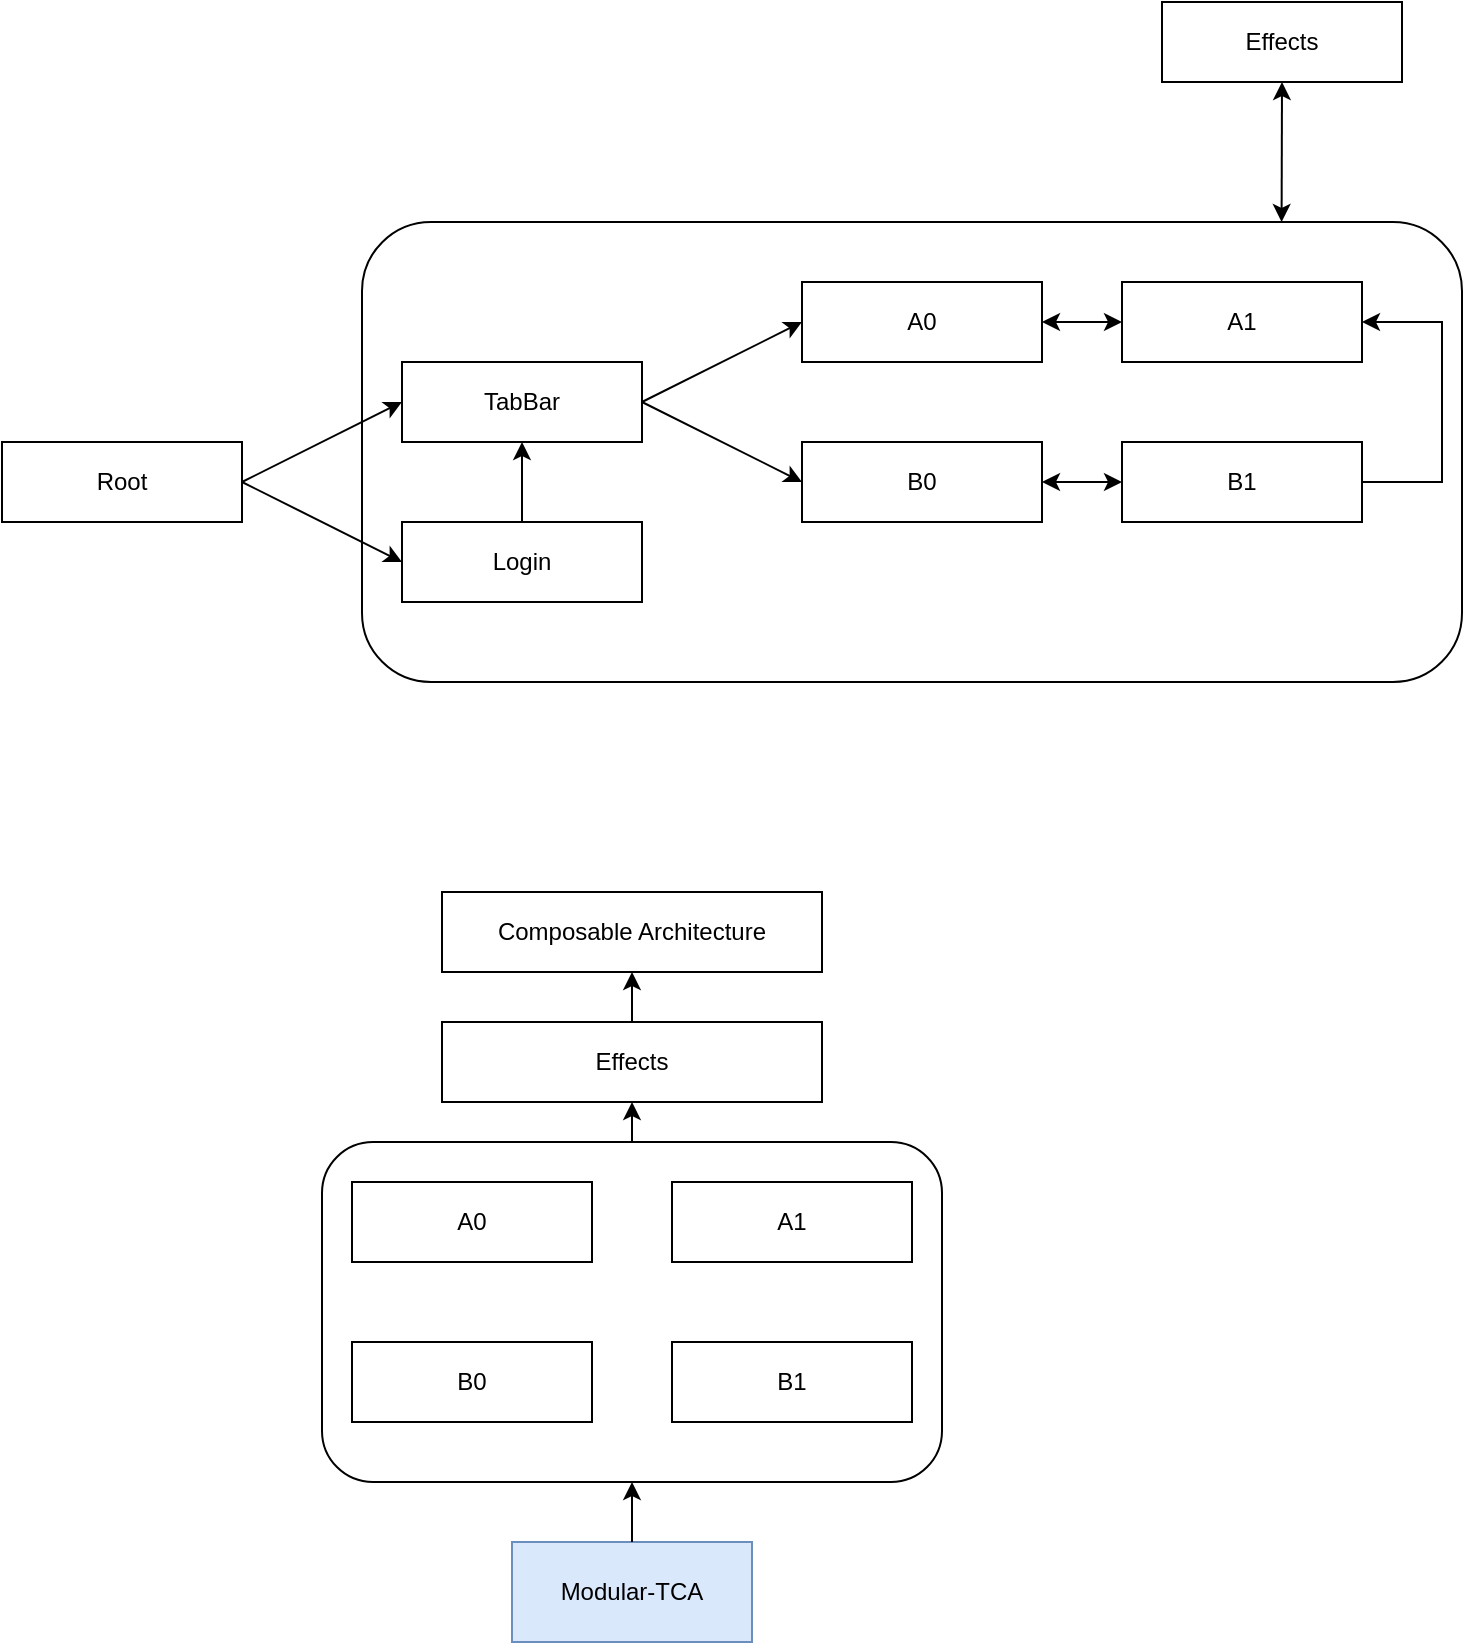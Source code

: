 <mxfile version="16.1.2" type="device"><diagram id="kerlzy1wfuVpNQahi-RU" name="페이지-1"><mxGraphModel dx="1106" dy="852" grid="1" gridSize="10" guides="1" tooltips="1" connect="1" arrows="1" fold="1" page="1" pageScale="1" pageWidth="827" pageHeight="1169" math="0" shadow="0"><root><mxCell id="0"/><mxCell id="1" parent="0"/><mxCell id="2cbw5xFGH3O0wZry9b7u-35" value="" style="rounded=1;whiteSpace=wrap;html=1;" parent="1" vertex="1"><mxGeometry x="240" y="670" width="310" height="170" as="geometry"/></mxCell><mxCell id="2cbw5xFGH3O0wZry9b7u-21" value="" style="rounded=1;whiteSpace=wrap;html=1;" parent="1" vertex="1"><mxGeometry x="260" y="210" width="550" height="230" as="geometry"/></mxCell><mxCell id="2cbw5xFGH3O0wZry9b7u-2" value="Root" style="rounded=0;whiteSpace=wrap;html=1;" parent="1" vertex="1"><mxGeometry x="80" y="320" width="120" height="40" as="geometry"/></mxCell><mxCell id="2cbw5xFGH3O0wZry9b7u-3" value="TabBar" style="rounded=0;whiteSpace=wrap;html=1;" parent="1" vertex="1"><mxGeometry x="280" y="280" width="120" height="40" as="geometry"/></mxCell><mxCell id="2cbw5xFGH3O0wZry9b7u-4" value="Login" style="rounded=0;whiteSpace=wrap;html=1;" parent="1" vertex="1"><mxGeometry x="280" y="360" width="120" height="40" as="geometry"/></mxCell><mxCell id="2cbw5xFGH3O0wZry9b7u-5" value="A0" style="rounded=0;whiteSpace=wrap;html=1;" parent="1" vertex="1"><mxGeometry x="480" y="240" width="120" height="40" as="geometry"/></mxCell><mxCell id="2cbw5xFGH3O0wZry9b7u-6" value="A1" style="rounded=0;whiteSpace=wrap;html=1;" parent="1" vertex="1"><mxGeometry x="640" y="240" width="120" height="40" as="geometry"/></mxCell><mxCell id="2cbw5xFGH3O0wZry9b7u-7" value="B0" style="rounded=0;whiteSpace=wrap;html=1;" parent="1" vertex="1"><mxGeometry x="480" y="320" width="120" height="40" as="geometry"/></mxCell><mxCell id="2cbw5xFGH3O0wZry9b7u-8" value="B1" style="rounded=0;whiteSpace=wrap;html=1;" parent="1" vertex="1"><mxGeometry x="640" y="320" width="120" height="40" as="geometry"/></mxCell><mxCell id="2cbw5xFGH3O0wZry9b7u-9" value="" style="endArrow=classic;html=1;rounded=0;exitX=1;exitY=0.5;exitDx=0;exitDy=0;entryX=0;entryY=0.5;entryDx=0;entryDy=0;" parent="1" source="2cbw5xFGH3O0wZry9b7u-2" target="2cbw5xFGH3O0wZry9b7u-3" edge="1"><mxGeometry width="50" height="50" relative="1" as="geometry"><mxPoint x="390" y="460" as="sourcePoint"/><mxPoint x="440" y="410" as="targetPoint"/></mxGeometry></mxCell><mxCell id="2cbw5xFGH3O0wZry9b7u-11" value="" style="endArrow=classic;html=1;rounded=0;exitX=1;exitY=0.5;exitDx=0;exitDy=0;entryX=0;entryY=0.5;entryDx=0;entryDy=0;" parent="1" source="2cbw5xFGH3O0wZry9b7u-3" target="2cbw5xFGH3O0wZry9b7u-5" edge="1"><mxGeometry width="50" height="50" relative="1" as="geometry"><mxPoint x="210" y="350" as="sourcePoint"/><mxPoint x="290" y="310" as="targetPoint"/></mxGeometry></mxCell><mxCell id="2cbw5xFGH3O0wZry9b7u-13" value="" style="endArrow=classic;html=1;rounded=0;exitX=1;exitY=0.5;exitDx=0;exitDy=0;entryX=0;entryY=0.5;entryDx=0;entryDy=0;" parent="1" source="2cbw5xFGH3O0wZry9b7u-2" target="2cbw5xFGH3O0wZry9b7u-4" edge="1"><mxGeometry width="50" height="50" relative="1" as="geometry"><mxPoint x="390" y="460" as="sourcePoint"/><mxPoint x="440" y="410" as="targetPoint"/></mxGeometry></mxCell><mxCell id="2cbw5xFGH3O0wZry9b7u-14" value="" style="endArrow=classic;html=1;rounded=0;exitX=0.5;exitY=0;exitDx=0;exitDy=0;entryX=0.5;entryY=1;entryDx=0;entryDy=0;" parent="1" source="2cbw5xFGH3O0wZry9b7u-4" target="2cbw5xFGH3O0wZry9b7u-3" edge="1"><mxGeometry width="50" height="50" relative="1" as="geometry"><mxPoint x="210" y="350" as="sourcePoint"/><mxPoint x="290" y="390" as="targetPoint"/></mxGeometry></mxCell><mxCell id="2cbw5xFGH3O0wZry9b7u-15" value="" style="endArrow=classic;html=1;rounded=0;exitX=1;exitY=0.5;exitDx=0;exitDy=0;entryX=0;entryY=0.5;entryDx=0;entryDy=0;" parent="1" source="2cbw5xFGH3O0wZry9b7u-3" target="2cbw5xFGH3O0wZry9b7u-7" edge="1"><mxGeometry width="50" height="50" relative="1" as="geometry"><mxPoint x="220" y="360" as="sourcePoint"/><mxPoint x="300" y="400" as="targetPoint"/></mxGeometry></mxCell><mxCell id="2cbw5xFGH3O0wZry9b7u-17" value="" style="endArrow=classic;html=1;rounded=0;exitX=1;exitY=0.5;exitDx=0;exitDy=0;entryX=1;entryY=0.5;entryDx=0;entryDy=0;" parent="1" source="2cbw5xFGH3O0wZry9b7u-8" target="2cbw5xFGH3O0wZry9b7u-6" edge="1"><mxGeometry width="50" height="50" relative="1" as="geometry"><mxPoint x="610" y="350" as="sourcePoint"/><mxPoint x="650" y="350" as="targetPoint"/><Array as="points"><mxPoint x="800" y="340"/><mxPoint x="800" y="260"/></Array></mxGeometry></mxCell><mxCell id="2cbw5xFGH3O0wZry9b7u-18" value="" style="endArrow=classic;startArrow=classic;html=1;rounded=0;entryX=0;entryY=0.5;entryDx=0;entryDy=0;exitX=1;exitY=0.5;exitDx=0;exitDy=0;" parent="1" source="2cbw5xFGH3O0wZry9b7u-5" target="2cbw5xFGH3O0wZry9b7u-6" edge="1"><mxGeometry width="50" height="50" relative="1" as="geometry"><mxPoint x="390" y="460" as="sourcePoint"/><mxPoint x="440" y="410" as="targetPoint"/></mxGeometry></mxCell><mxCell id="2cbw5xFGH3O0wZry9b7u-19" value="" style="endArrow=classic;startArrow=classic;html=1;rounded=0;entryX=0;entryY=0.5;entryDx=0;entryDy=0;exitX=1;exitY=0.5;exitDx=0;exitDy=0;" parent="1" source="2cbw5xFGH3O0wZry9b7u-7" target="2cbw5xFGH3O0wZry9b7u-8" edge="1"><mxGeometry width="50" height="50" relative="1" as="geometry"><mxPoint x="610" y="270" as="sourcePoint"/><mxPoint x="650" y="270" as="targetPoint"/></mxGeometry></mxCell><mxCell id="2cbw5xFGH3O0wZry9b7u-20" value="Effects" style="rounded=0;whiteSpace=wrap;html=1;" parent="1" vertex="1"><mxGeometry x="660" y="100" width="120" height="40" as="geometry"/></mxCell><mxCell id="2cbw5xFGH3O0wZry9b7u-22" value="" style="endArrow=classic;startArrow=classic;html=1;rounded=0;exitX=0.836;exitY=0;exitDx=0;exitDy=0;entryX=0.5;entryY=1;entryDx=0;entryDy=0;exitPerimeter=0;" parent="1" source="2cbw5xFGH3O0wZry9b7u-21" target="2cbw5xFGH3O0wZry9b7u-20" edge="1"><mxGeometry width="50" height="50" relative="1" as="geometry"><mxPoint x="310" y="410" as="sourcePoint"/><mxPoint x="740" y="160" as="targetPoint"/></mxGeometry></mxCell><mxCell id="2cbw5xFGH3O0wZry9b7u-23" value="Composable Architecture" style="rounded=0;whiteSpace=wrap;html=1;" parent="1" vertex="1"><mxGeometry x="300" y="545" width="190" height="40" as="geometry"/></mxCell><mxCell id="2cbw5xFGH3O0wZry9b7u-24" value="Effects" style="rounded=0;whiteSpace=wrap;html=1;" parent="1" vertex="1"><mxGeometry x="300" y="610" width="190" height="40" as="geometry"/></mxCell><mxCell id="2cbw5xFGH3O0wZry9b7u-31" value="A0" style="rounded=0;whiteSpace=wrap;html=1;" parent="1" vertex="1"><mxGeometry x="255" y="690" width="120" height="40" as="geometry"/></mxCell><mxCell id="2cbw5xFGH3O0wZry9b7u-32" value="A1" style="rounded=0;whiteSpace=wrap;html=1;" parent="1" vertex="1"><mxGeometry x="415" y="690" width="120" height="40" as="geometry"/></mxCell><mxCell id="2cbw5xFGH3O0wZry9b7u-33" value="B0" style="rounded=0;whiteSpace=wrap;html=1;" parent="1" vertex="1"><mxGeometry x="255" y="770" width="120" height="40" as="geometry"/></mxCell><mxCell id="2cbw5xFGH3O0wZry9b7u-34" value="B1" style="rounded=0;whiteSpace=wrap;html=1;" parent="1" vertex="1"><mxGeometry x="415" y="770" width="120" height="40" as="geometry"/></mxCell><mxCell id="2cbw5xFGH3O0wZry9b7u-36" value="Modular-TCA" style="rounded=0;whiteSpace=wrap;html=1;fillColor=#dae8fc;strokeColor=#6c8ebf;" parent="1" vertex="1"><mxGeometry x="335" y="870" width="120" height="50" as="geometry"/></mxCell><mxCell id="2cbw5xFGH3O0wZry9b7u-38" value="" style="endArrow=classic;html=1;rounded=0;entryX=0.5;entryY=1;entryDx=0;entryDy=0;exitX=0.5;exitY=0;exitDx=0;exitDy=0;" parent="1" source="2cbw5xFGH3O0wZry9b7u-24" target="2cbw5xFGH3O0wZry9b7u-23" edge="1"><mxGeometry width="50" height="50" relative="1" as="geometry"><mxPoint x="370" y="730" as="sourcePoint"/><mxPoint x="420" y="680" as="targetPoint"/></mxGeometry></mxCell><mxCell id="2cbw5xFGH3O0wZry9b7u-39" value="" style="endArrow=classic;html=1;rounded=0;entryX=0.5;entryY=1;entryDx=0;entryDy=0;exitX=0.5;exitY=0;exitDx=0;exitDy=0;" parent="1" source="2cbw5xFGH3O0wZry9b7u-35" target="2cbw5xFGH3O0wZry9b7u-24" edge="1"><mxGeometry width="50" height="50" relative="1" as="geometry"><mxPoint x="405" y="620" as="sourcePoint"/><mxPoint x="405" y="595" as="targetPoint"/></mxGeometry></mxCell><mxCell id="2cbw5xFGH3O0wZry9b7u-40" value="" style="endArrow=classic;html=1;rounded=0;exitX=0.5;exitY=0;exitDx=0;exitDy=0;" parent="1" source="2cbw5xFGH3O0wZry9b7u-36" edge="1"><mxGeometry width="50" height="50" relative="1" as="geometry"><mxPoint x="415" y="630" as="sourcePoint"/><mxPoint x="395" y="840" as="targetPoint"/></mxGeometry></mxCell></root></mxGraphModel></diagram></mxfile>
